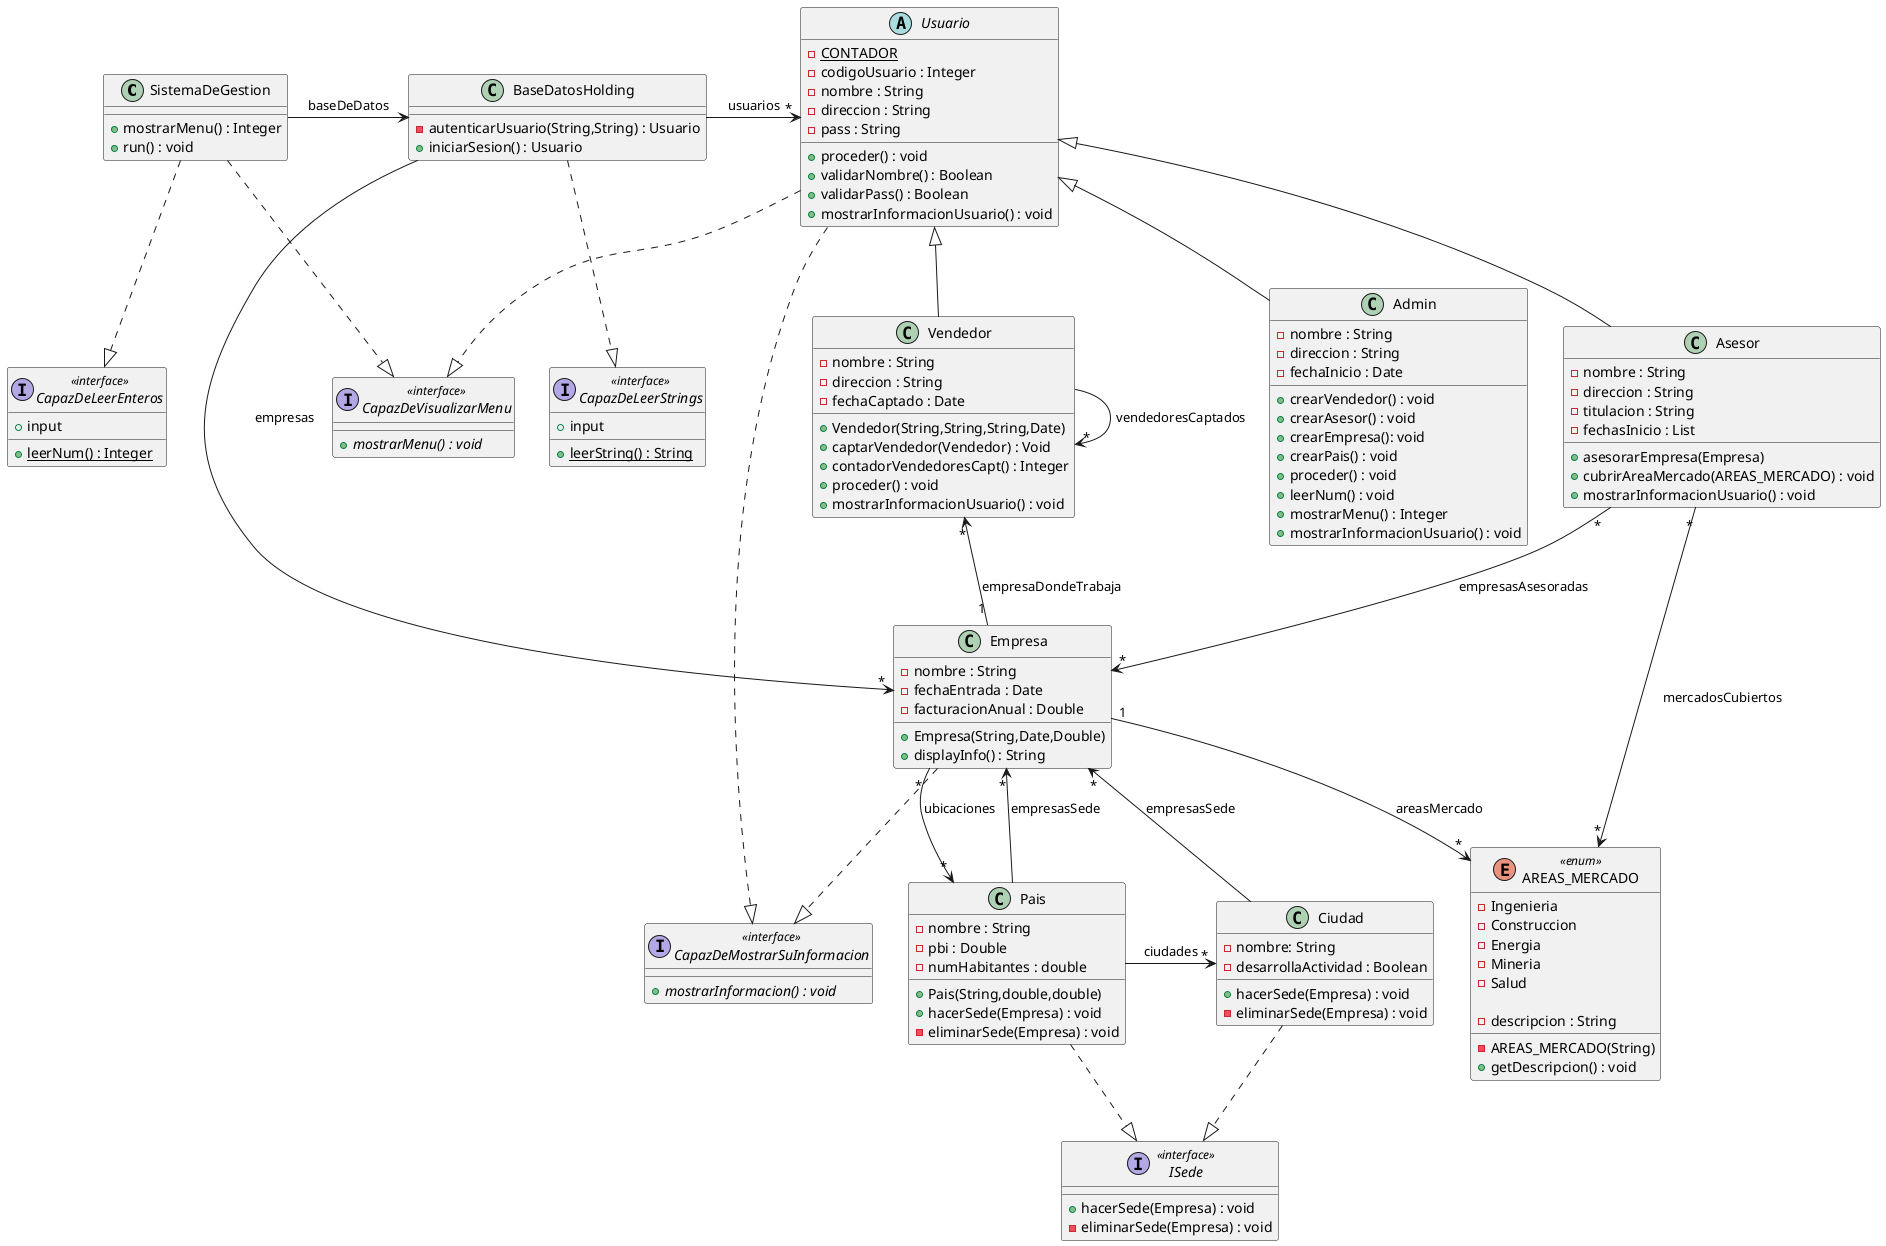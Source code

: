@startuml
class SistemaDeGestion{
+mostrarMenu() : Integer
+run() : void
}

class BaseDatosHolding{
-autenticarUsuario(String,String) : Usuario
+iniciarSesion() : Usuario
}

abstract Usuario{
-{static} CONTADOR
-codigoUsuario : Integer
-nombre : String
-direccion : String
-pass : String

+proceder() : void
+validarNombre() : Boolean
+validarPass() : Boolean
+mostrarInformacionUsuario() : void
}

class Vendedor extends Usuario{
    -nombre : String
    -direccion : String
    -fechaCaptado : Date
    +Vendedor(String,String,String,Date)
    +captarVendedor(Vendedor) : Void
    +contadorVendedoresCapt() : Integer
    +proceder() : void
    +mostrarInformacionUsuario() : void

}

class Empresa{
    -nombre : String
    -fechaEntrada : Date
    -facturacionAnual : Double
    +Empresa(String,Date,Double)
    +displayInfo() : String
}

enum  AREAS_MERCADO <<enum>> {
    -Ingenieria
    -Construccion
    -Energia
    -Mineria
    -Salud

    -descripcion : String

    -AREAS_MERCADO(String)
    +getDescripcion() : void

}

class Pais{
    -nombre : String
    -pbi : Double
    -numHabitantes : double

    +Pais(String,double,double)
    +hacerSede(Empresa) : void
    -eliminarSede(Empresa) : void
}

class Ciudad{
    -nombre: String
    -desarrollaActividad : Boolean

    +hacerSede(Empresa) : void
    -eliminarSede(Empresa) : void
}

interface ISede <<interface>>{
    +hacerSede(Empresa) : void
    -eliminarSede(Empresa) : void
}

interface CapazDeLeerEnteros <<interface>>{
    +input
    +{static} leerNum() : Integer
}

interface CapazDeLeerStrings <<interface>>{
    +input
    +{static} leerString() : String
}

interface CapazDeVisualizarMenu <<interface>>{
    +{abstract} mostrarMenu() : void
}

interface CapazDeMostrarSuInformacion <<interface>>{
    +{abstract} mostrarInformacion() : void
}

class Asesor extends Usuario{
-nombre : String
-direccion : String
-titulacion : String
-fechasInicio : List
+asesorarEmpresa(Empresa)
+cubrirAreaMercado(AREAS_MERCADO) : void
+mostrarInformacionUsuario() : void

}

class Admin extends Usuario{
-nombre : String
-direccion : String
-fechaInicio : Date
+crearVendedor() : void
+crearAsesor() : void
+crearEmpresa(): void
+crearPais() : void
+proceder() : void
+leerNum() : void
+mostrarMenu() : Integer
+mostrarInformacionUsuario() : void
}


SistemaDeGestion -> BaseDatosHolding : "baseDeDatos"
SistemaDeGestion -.|> CapazDeLeerEnteros
SistemaDeGestion -.|> CapazDeVisualizarMenu
BaseDatosHolding -> "*" Usuario : usuarios
BaseDatosHolding -> "*" Empresa : empresas
BaseDatosHolding -.|> CapazDeLeerStrings
Usuario -.|> CapazDeVisualizarMenu
Usuario -.|> CapazDeMostrarSuInformacion
Vendedor "*"<-- "1" Empresa : empresaDondeTrabaja
Vendedor -> "*" Vendedor : vendedoresCaptados
Empresa "1"--> "*" AREAS_MERCADO : areasMercado
Empresa "*" --> "*" Pais : ubicaciones
Empresa -.|> CapazDeMostrarSuInformacion
Pais -> "*" Ciudad : ciudades
Pais -.|> ISede
Pais --> "*" Empresa : empresasSede
Ciudad -.|> ISede
Ciudad --> "*" Empresa : empresasSede
Asesor "*"--> "*" AREAS_MERCADO : mercadosCubiertos
Asesor "*" --> "*" Empresa : empresasAsesoradas


@enduml